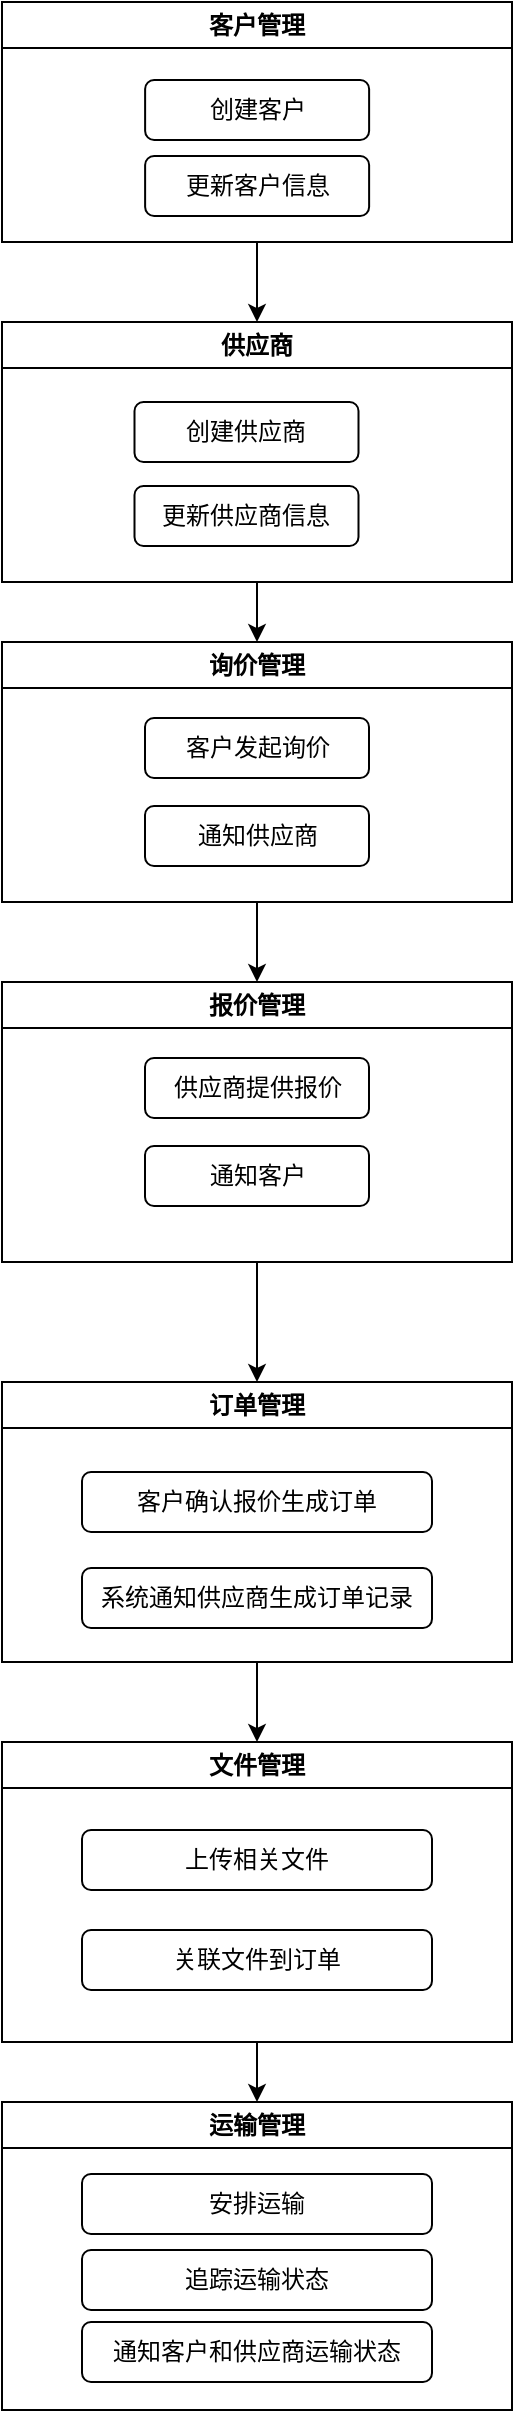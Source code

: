 <mxfile version="24.0.7" type="github">
  <diagram id="C5RBs43oDa-KdzZeNtuy" name="Page-1">
    <mxGraphModel dx="658" dy="1610" grid="1" gridSize="10" guides="1" tooltips="1" connect="1" arrows="1" fold="1" page="1" pageScale="1" pageWidth="827" pageHeight="1169" math="0" shadow="0">
      <root>
        <mxCell id="WIyWlLk6GJQsqaUBKTNV-0" />
        <mxCell id="WIyWlLk6GJQsqaUBKTNV-1" parent="WIyWlLk6GJQsqaUBKTNV-0" />
        <mxCell id="c74AnRfX2jwbBXx4kSS3-10" style="edgeStyle=orthogonalEdgeStyle;rounded=0;orthogonalLoop=1;jettySize=auto;html=1;entryX=0.5;entryY=0;entryDx=0;entryDy=0;" edge="1" parent="WIyWlLk6GJQsqaUBKTNV-1" source="c74AnRfX2jwbBXx4kSS3-1" target="c74AnRfX2jwbBXx4kSS3-7">
          <mxGeometry relative="1" as="geometry" />
        </mxCell>
        <mxCell id="c74AnRfX2jwbBXx4kSS3-1" value="客户管理" style="swimlane;whiteSpace=wrap;html=1;" vertex="1" parent="WIyWlLk6GJQsqaUBKTNV-1">
          <mxGeometry x="105" y="-390" width="255" height="120" as="geometry" />
        </mxCell>
        <mxCell id="c74AnRfX2jwbBXx4kSS3-5" value="创建客户" style="rounded=1;whiteSpace=wrap;html=1;" vertex="1" parent="c74AnRfX2jwbBXx4kSS3-1">
          <mxGeometry x="71.56" y="39" width="112" height="30" as="geometry" />
        </mxCell>
        <mxCell id="c74AnRfX2jwbBXx4kSS3-37" value="&lt;span style=&quot;text-align: left;&quot;&gt;更新客户信息&lt;/span&gt;" style="rounded=1;whiteSpace=wrap;html=1;" vertex="1" parent="c74AnRfX2jwbBXx4kSS3-1">
          <mxGeometry x="71.56" y="77" width="112" height="30" as="geometry" />
        </mxCell>
        <mxCell id="c74AnRfX2jwbBXx4kSS3-15" style="edgeStyle=orthogonalEdgeStyle;rounded=0;orthogonalLoop=1;jettySize=auto;html=1;entryX=0.5;entryY=0;entryDx=0;entryDy=0;fontFamily=Helvetica;fontSize=12;fontColor=default;fontStyle=1;" edge="1" parent="WIyWlLk6GJQsqaUBKTNV-1" source="c74AnRfX2jwbBXx4kSS3-7" target="c74AnRfX2jwbBXx4kSS3-11">
          <mxGeometry relative="1" as="geometry" />
        </mxCell>
        <mxCell id="c74AnRfX2jwbBXx4kSS3-7" value="供应商" style="swimlane;whiteSpace=wrap;html=1;" vertex="1" parent="WIyWlLk6GJQsqaUBKTNV-1">
          <mxGeometry x="105" y="-230" width="255" height="130" as="geometry" />
        </mxCell>
        <mxCell id="c74AnRfX2jwbBXx4kSS3-8" value="创建供应商" style="rounded=1;whiteSpace=wrap;html=1;" vertex="1" parent="c74AnRfX2jwbBXx4kSS3-7">
          <mxGeometry x="66.25" y="40" width="112" height="30" as="geometry" />
        </mxCell>
        <mxCell id="c74AnRfX2jwbBXx4kSS3-9" value="&lt;span style=&quot;text-align: left;&quot;&gt;更新供应商信息&lt;/span&gt;" style="rounded=1;whiteSpace=wrap;html=1;" vertex="1" parent="c74AnRfX2jwbBXx4kSS3-7">
          <mxGeometry x="66.25" y="82" width="112" height="30" as="geometry" />
        </mxCell>
        <mxCell id="c74AnRfX2jwbBXx4kSS3-19" style="edgeStyle=orthogonalEdgeStyle;rounded=0;orthogonalLoop=1;jettySize=auto;html=1;entryX=0.5;entryY=0;entryDx=0;entryDy=0;fontFamily=Helvetica;fontSize=12;fontColor=default;fontStyle=1;" edge="1" parent="WIyWlLk6GJQsqaUBKTNV-1" source="c74AnRfX2jwbBXx4kSS3-11" target="c74AnRfX2jwbBXx4kSS3-16">
          <mxGeometry relative="1" as="geometry" />
        </mxCell>
        <mxCell id="c74AnRfX2jwbBXx4kSS3-11" value="询价管理" style="swimlane;whiteSpace=wrap;html=1;" vertex="1" parent="WIyWlLk6GJQsqaUBKTNV-1">
          <mxGeometry x="105" y="-70" width="255" height="130" as="geometry" />
        </mxCell>
        <mxCell id="c74AnRfX2jwbBXx4kSS3-12" value="客户发起询价" style="rounded=1;whiteSpace=wrap;html=1;" vertex="1" parent="c74AnRfX2jwbBXx4kSS3-11">
          <mxGeometry x="71.5" y="38" width="112" height="30" as="geometry" />
        </mxCell>
        <mxCell id="c74AnRfX2jwbBXx4kSS3-13" value="通知供应商" style="rounded=1;whiteSpace=wrap;html=1;" vertex="1" parent="c74AnRfX2jwbBXx4kSS3-11">
          <mxGeometry x="71.5" y="82" width="112" height="30" as="geometry" />
        </mxCell>
        <mxCell id="c74AnRfX2jwbBXx4kSS3-23" style="edgeStyle=orthogonalEdgeStyle;rounded=0;orthogonalLoop=1;jettySize=auto;html=1;entryX=0.5;entryY=0;entryDx=0;entryDy=0;fontFamily=Helvetica;fontSize=12;fontColor=default;fontStyle=1;" edge="1" parent="WIyWlLk6GJQsqaUBKTNV-1" source="c74AnRfX2jwbBXx4kSS3-16" target="c74AnRfX2jwbBXx4kSS3-20">
          <mxGeometry relative="1" as="geometry" />
        </mxCell>
        <mxCell id="c74AnRfX2jwbBXx4kSS3-16" value="报价管理" style="swimlane;whiteSpace=wrap;html=1;" vertex="1" parent="WIyWlLk6GJQsqaUBKTNV-1">
          <mxGeometry x="105" y="100" width="255" height="140" as="geometry" />
        </mxCell>
        <mxCell id="c74AnRfX2jwbBXx4kSS3-17" value="供应商提供报价" style="rounded=1;whiteSpace=wrap;html=1;" vertex="1" parent="c74AnRfX2jwbBXx4kSS3-16">
          <mxGeometry x="71.5" y="38" width="112" height="30" as="geometry" />
        </mxCell>
        <mxCell id="c74AnRfX2jwbBXx4kSS3-18" value="通知客户" style="rounded=1;whiteSpace=wrap;html=1;" vertex="1" parent="c74AnRfX2jwbBXx4kSS3-16">
          <mxGeometry x="71.5" y="82" width="112" height="30" as="geometry" />
        </mxCell>
        <mxCell id="c74AnRfX2jwbBXx4kSS3-36" style="edgeStyle=orthogonalEdgeStyle;rounded=0;orthogonalLoop=1;jettySize=auto;html=1;entryX=0.5;entryY=0;entryDx=0;entryDy=0;fontFamily=Helvetica;fontSize=12;fontColor=default;fontStyle=1;" edge="1" parent="WIyWlLk6GJQsqaUBKTNV-1" source="c74AnRfX2jwbBXx4kSS3-20" target="c74AnRfX2jwbBXx4kSS3-28">
          <mxGeometry relative="1" as="geometry" />
        </mxCell>
        <mxCell id="c74AnRfX2jwbBXx4kSS3-20" value="订单管理" style="swimlane;whiteSpace=wrap;html=1;" vertex="1" parent="WIyWlLk6GJQsqaUBKTNV-1">
          <mxGeometry x="105" y="300" width="255" height="140" as="geometry" />
        </mxCell>
        <mxCell id="c74AnRfX2jwbBXx4kSS3-26" value="&lt;span style=&quot;text-align: left; text-wrap: nowrap;&quot;&gt;客户确认报价生成订单&lt;/span&gt;" style="rounded=1;whiteSpace=wrap;html=1;" vertex="1" parent="c74AnRfX2jwbBXx4kSS3-20">
          <mxGeometry x="40" y="45" width="175" height="30" as="geometry" />
        </mxCell>
        <mxCell id="c74AnRfX2jwbBXx4kSS3-27" value="&lt;span style=&quot;text-align: left; text-wrap: nowrap;&quot;&gt;系统通知供应商生成订单记录&lt;/span&gt;" style="rounded=1;whiteSpace=wrap;html=1;" vertex="1" parent="c74AnRfX2jwbBXx4kSS3-20">
          <mxGeometry x="40" y="93" width="175" height="30" as="geometry" />
        </mxCell>
        <mxCell id="c74AnRfX2jwbBXx4kSS3-35" style="edgeStyle=orthogonalEdgeStyle;rounded=0;orthogonalLoop=1;jettySize=auto;html=1;entryX=0.5;entryY=0;entryDx=0;entryDy=0;fontFamily=Helvetica;fontSize=12;fontColor=default;fontStyle=1;" edge="1" parent="WIyWlLk6GJQsqaUBKTNV-1" source="c74AnRfX2jwbBXx4kSS3-28" target="c74AnRfX2jwbBXx4kSS3-31">
          <mxGeometry relative="1" as="geometry" />
        </mxCell>
        <mxCell id="c74AnRfX2jwbBXx4kSS3-28" value="文件管理" style="swimlane;whiteSpace=wrap;html=1;" vertex="1" parent="WIyWlLk6GJQsqaUBKTNV-1">
          <mxGeometry x="105" y="480" width="255" height="150" as="geometry" />
        </mxCell>
        <mxCell id="c74AnRfX2jwbBXx4kSS3-29" value="上传相关文件" style="rounded=1;whiteSpace=wrap;html=1;" vertex="1" parent="c74AnRfX2jwbBXx4kSS3-28">
          <mxGeometry x="40" y="44" width="175" height="30" as="geometry" />
        </mxCell>
        <mxCell id="c74AnRfX2jwbBXx4kSS3-30" value="关联文件到订单" style="rounded=1;whiteSpace=wrap;html=1;" vertex="1" parent="c74AnRfX2jwbBXx4kSS3-28">
          <mxGeometry x="40" y="94" width="175" height="30" as="geometry" />
        </mxCell>
        <mxCell id="c74AnRfX2jwbBXx4kSS3-31" value="运输管理" style="swimlane;whiteSpace=wrap;html=1;startSize=23;" vertex="1" parent="WIyWlLk6GJQsqaUBKTNV-1">
          <mxGeometry x="105" y="660" width="255" height="154" as="geometry" />
        </mxCell>
        <mxCell id="c74AnRfX2jwbBXx4kSS3-32" value="安排运输" style="rounded=1;whiteSpace=wrap;html=1;" vertex="1" parent="c74AnRfX2jwbBXx4kSS3-31">
          <mxGeometry x="40" y="36" width="175" height="30" as="geometry" />
        </mxCell>
        <mxCell id="c74AnRfX2jwbBXx4kSS3-33" value="追踪运输状态" style="rounded=1;whiteSpace=wrap;html=1;" vertex="1" parent="c74AnRfX2jwbBXx4kSS3-31">
          <mxGeometry x="40" y="74" width="175" height="30" as="geometry" />
        </mxCell>
        <mxCell id="c74AnRfX2jwbBXx4kSS3-34" value="通知客户和供应商运输状态" style="rounded=1;whiteSpace=wrap;html=1;" vertex="1" parent="c74AnRfX2jwbBXx4kSS3-31">
          <mxGeometry x="40" y="110" width="175" height="30" as="geometry" />
        </mxCell>
      </root>
    </mxGraphModel>
  </diagram>
</mxfile>
